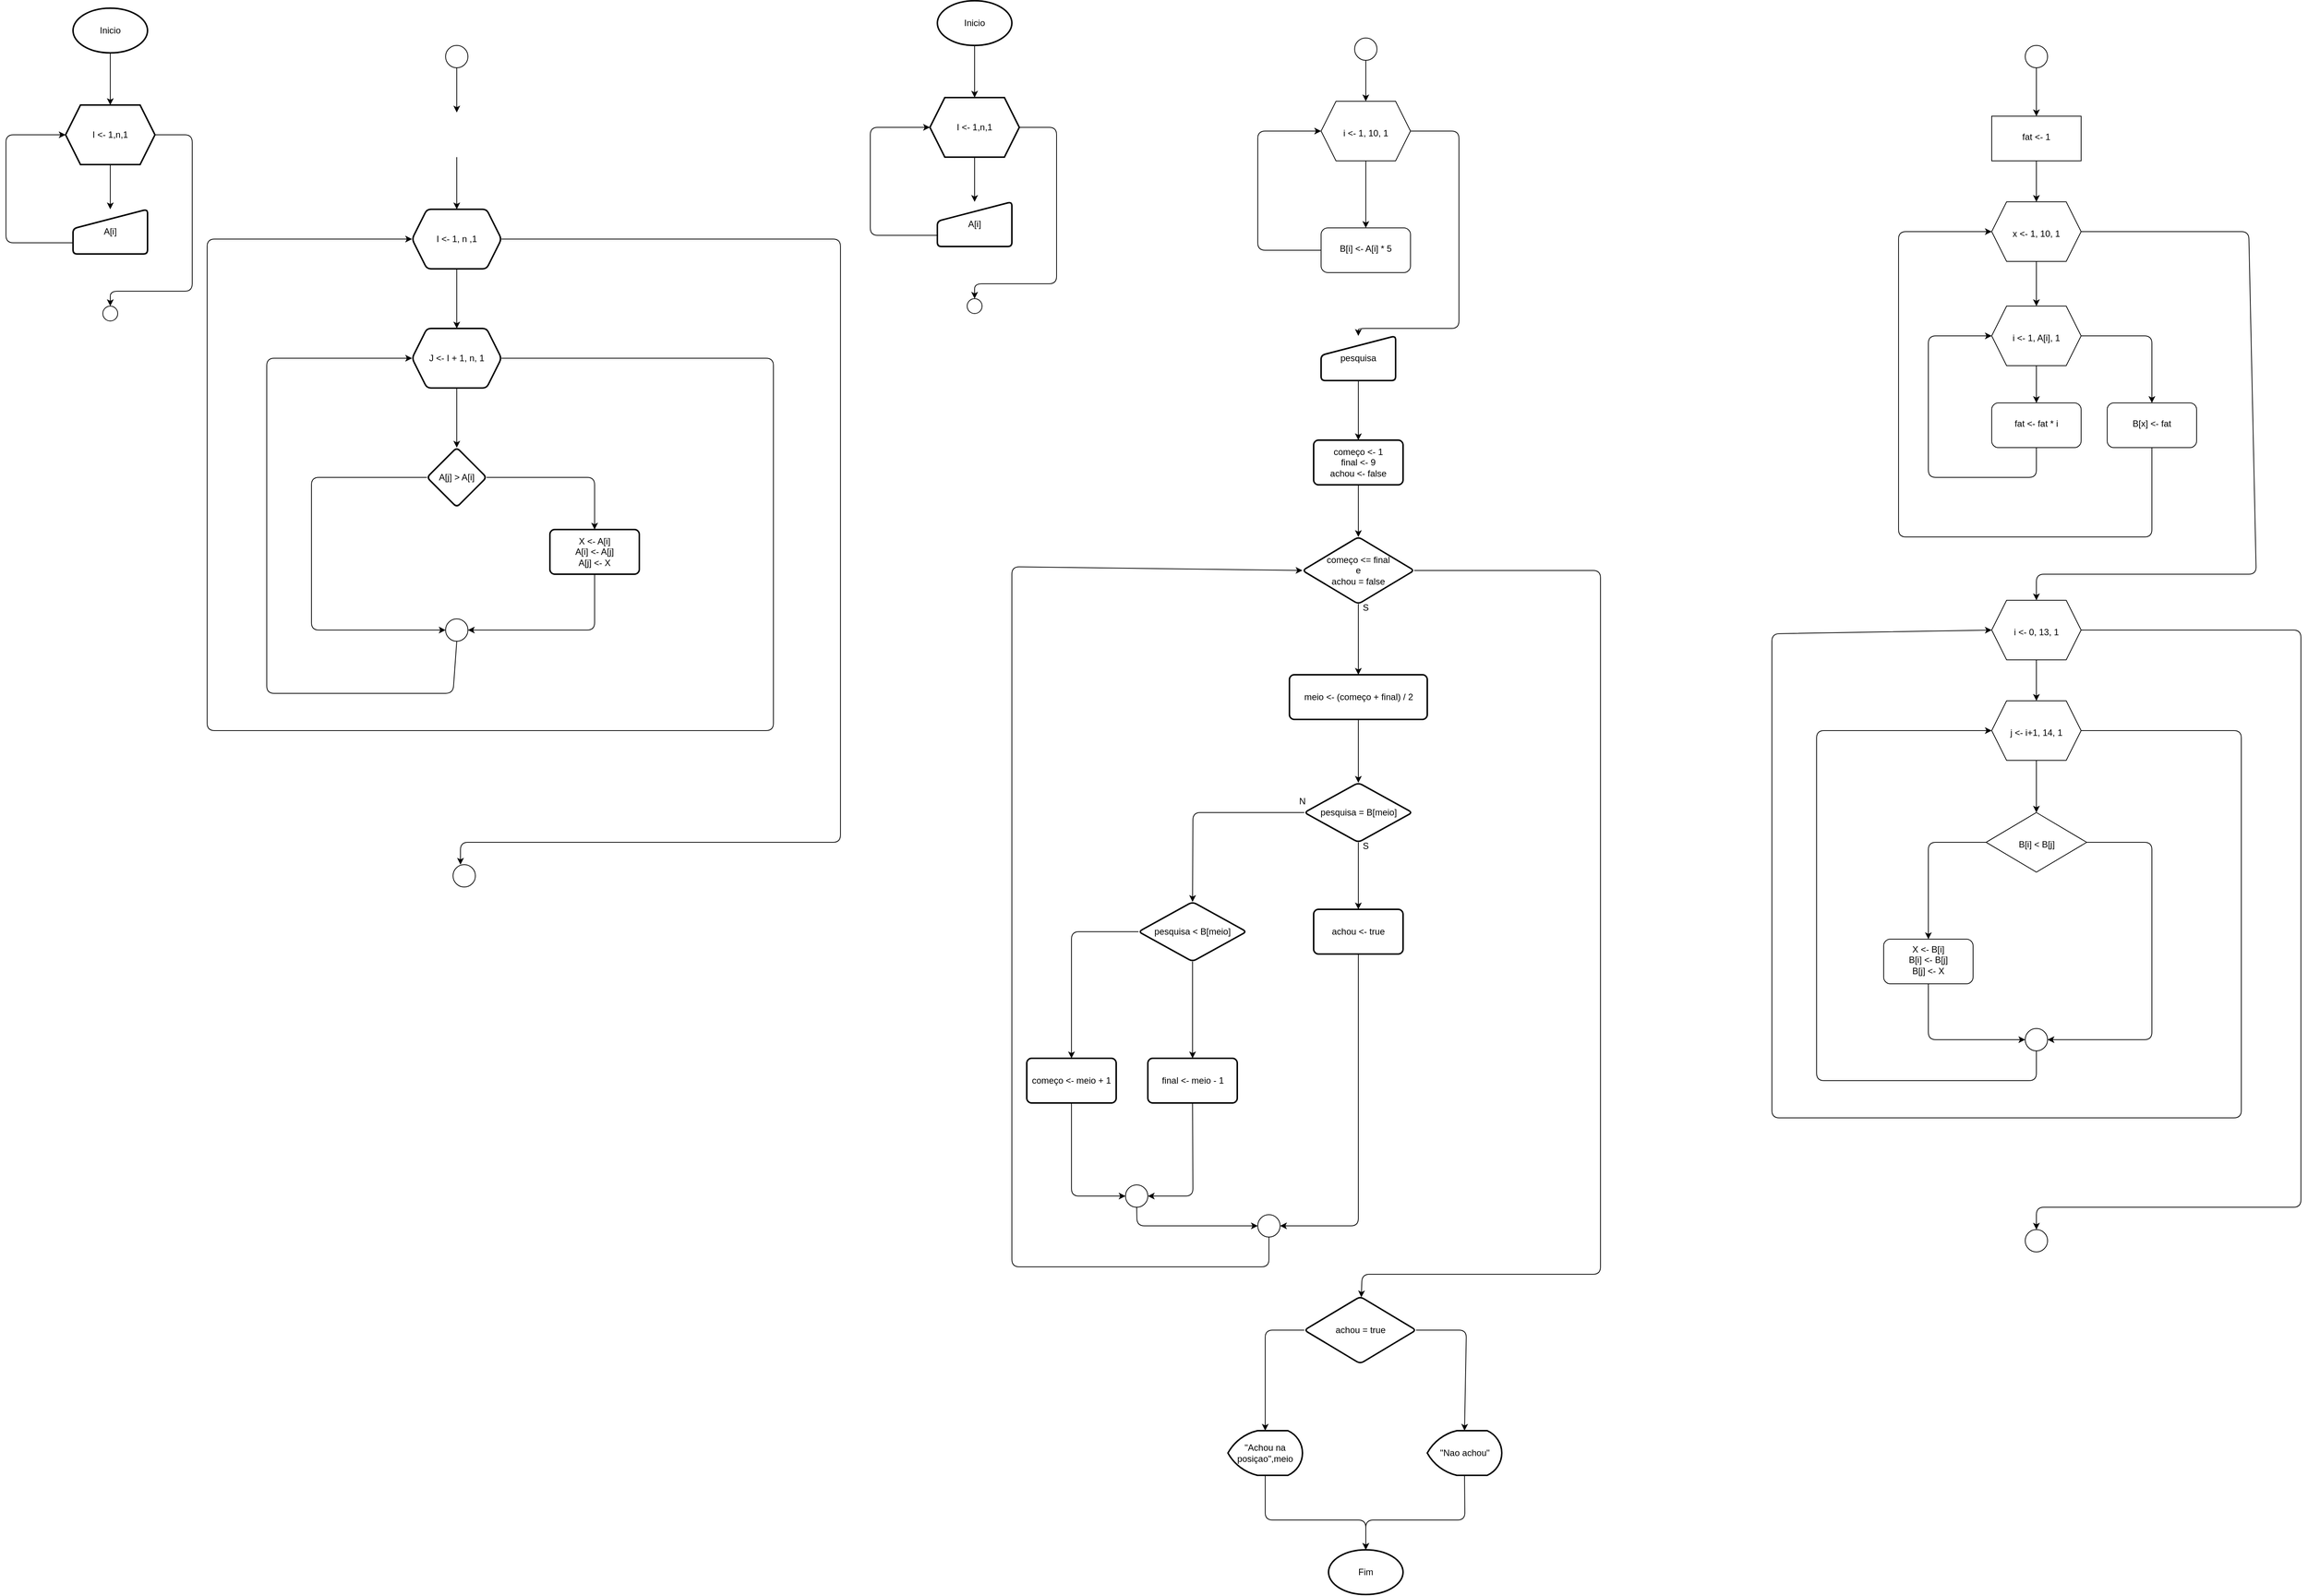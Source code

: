 <mxfile>
    <diagram id="SR4lrHe_ke9wJeUAwPD9" name="Page-1">
        <mxGraphModel dx="1810" dy="1032" grid="1" gridSize="10" guides="1" tooltips="1" connect="1" arrows="1" fold="1" page="1" pageScale="1" pageWidth="850" pageHeight="1100" math="0" shadow="0">
            <root>
                <mxCell id="0"/>
                <mxCell id="1" parent="0"/>
                <mxCell id="6" value="" style="edgeStyle=none;html=1;" parent="1" source="2" target="5" edge="1">
                    <mxGeometry relative="1" as="geometry"/>
                </mxCell>
                <mxCell id="2" value="Inicio" style="strokeWidth=2;html=1;shape=mxgraph.flowchart.start_1;whiteSpace=wrap;" parent="1" vertex="1">
                    <mxGeometry x="130" y="80" width="100" height="60" as="geometry"/>
                </mxCell>
                <mxCell id="8" value="" style="edgeStyle=none;html=1;" parent="1" source="5" target="7" edge="1">
                    <mxGeometry relative="1" as="geometry"/>
                </mxCell>
                <mxCell id="11" style="edgeStyle=none;html=1;exitX=1;exitY=0.5;exitDx=0;exitDy=0;entryX=0.5;entryY=0;entryDx=0;entryDy=0;entryPerimeter=0;" parent="1" source="5" target="10" edge="1">
                    <mxGeometry relative="1" as="geometry">
                        <Array as="points">
                            <mxPoint x="290" y="250"/>
                            <mxPoint x="290" y="460"/>
                            <mxPoint x="180" y="460"/>
                        </Array>
                    </mxGeometry>
                </mxCell>
                <mxCell id="5" value="I &amp;lt;- 1,n,1" style="shape=hexagon;perimeter=hexagonPerimeter2;whiteSpace=wrap;html=1;fixedSize=1;strokeWidth=2;" parent="1" vertex="1">
                    <mxGeometry x="120" y="210" width="120" height="80" as="geometry"/>
                </mxCell>
                <mxCell id="9" style="edgeStyle=none;html=1;exitX=0;exitY=0.75;exitDx=0;exitDy=0;entryX=0;entryY=0.5;entryDx=0;entryDy=0;" parent="1" source="7" target="5" edge="1">
                    <mxGeometry relative="1" as="geometry">
                        <Array as="points">
                            <mxPoint x="40" y="395"/>
                            <mxPoint x="40" y="250"/>
                        </Array>
                    </mxGeometry>
                </mxCell>
                <mxCell id="7" value="A[i]" style="html=1;strokeWidth=2;shape=manualInput;whiteSpace=wrap;rounded=1;size=26;arcSize=11;" parent="1" vertex="1">
                    <mxGeometry x="130" y="350" width="100" height="60" as="geometry"/>
                </mxCell>
                <mxCell id="10" value="" style="verticalLabelPosition=bottom;verticalAlign=top;html=1;shape=mxgraph.flowchart.on-page_reference;" parent="1" vertex="1">
                    <mxGeometry x="170" y="480" width="20" height="20" as="geometry"/>
                </mxCell>
                <mxCell id="14" value="" style="edgeStyle=none;html=1;" parent="1" source="12" edge="1">
                    <mxGeometry relative="1" as="geometry">
                        <mxPoint x="645" y="220" as="targetPoint"/>
                    </mxGeometry>
                </mxCell>
                <mxCell id="12" value="" style="verticalLabelPosition=bottom;verticalAlign=top;html=1;shape=mxgraph.flowchart.on-page_reference;" parent="1" vertex="1">
                    <mxGeometry x="630" y="130" width="30" height="30" as="geometry"/>
                </mxCell>
                <mxCell id="18" value="" style="edgeStyle=none;html=1;" parent="1" target="17" edge="1">
                    <mxGeometry relative="1" as="geometry">
                        <mxPoint x="645" y="280" as="sourcePoint"/>
                    </mxGeometry>
                </mxCell>
                <mxCell id="20" value="" style="edgeStyle=none;html=1;" parent="1" source="17" target="19" edge="1">
                    <mxGeometry relative="1" as="geometry"/>
                </mxCell>
                <mxCell id="37" style="edgeStyle=none;html=1;exitX=1;exitY=0.5;exitDx=0;exitDy=0;" parent="1" source="17" edge="1">
                    <mxGeometry relative="1" as="geometry">
                        <mxPoint x="650" y="1230" as="targetPoint"/>
                        <Array as="points">
                            <mxPoint x="1160" y="390"/>
                            <mxPoint x="1160" y="1200"/>
                            <mxPoint x="650" y="1200"/>
                        </Array>
                    </mxGeometry>
                </mxCell>
                <mxCell id="17" value="I &amp;lt;- 1, n ,1" style="shape=hexagon;perimeter=hexagonPerimeter2;whiteSpace=wrap;html=1;fixedSize=1;strokeWidth=2;rounded=1;arcSize=11;" parent="1" vertex="1">
                    <mxGeometry x="585" y="350" width="120" height="80" as="geometry"/>
                </mxCell>
                <mxCell id="23" value="" style="edgeStyle=none;html=1;" parent="1" source="19" target="22" edge="1">
                    <mxGeometry relative="1" as="geometry"/>
                </mxCell>
                <mxCell id="35" style="edgeStyle=none;html=1;exitX=1;exitY=0.5;exitDx=0;exitDy=0;entryX=0;entryY=0.5;entryDx=0;entryDy=0;" parent="1" source="19" target="17" edge="1">
                    <mxGeometry relative="1" as="geometry">
                        <Array as="points">
                            <mxPoint x="1070" y="550"/>
                            <mxPoint x="1070" y="1050"/>
                            <mxPoint x="310" y="1050"/>
                            <mxPoint x="310" y="390"/>
                        </Array>
                    </mxGeometry>
                </mxCell>
                <mxCell id="19" value="J &amp;lt;- I + 1, n, 1" style="shape=hexagon;perimeter=hexagonPerimeter2;whiteSpace=wrap;html=1;fixedSize=1;strokeWidth=2;rounded=1;arcSize=11;" parent="1" vertex="1">
                    <mxGeometry x="585" y="510" width="120" height="80" as="geometry"/>
                </mxCell>
                <mxCell id="27" style="edgeStyle=none;html=1;exitX=1;exitY=0.5;exitDx=0;exitDy=0;entryX=0.5;entryY=0;entryDx=0;entryDy=0;" parent="1" source="22" target="24" edge="1">
                    <mxGeometry relative="1" as="geometry">
                        <Array as="points">
                            <mxPoint x="730" y="710"/>
                            <mxPoint x="830" y="710"/>
                        </Array>
                    </mxGeometry>
                </mxCell>
                <mxCell id="30" style="edgeStyle=none;html=1;exitX=0;exitY=0.5;exitDx=0;exitDy=0;entryX=0;entryY=0.5;entryDx=0;entryDy=0;entryPerimeter=0;" parent="1" source="22" target="28" edge="1">
                    <mxGeometry relative="1" as="geometry">
                        <Array as="points">
                            <mxPoint x="450" y="710"/>
                            <mxPoint x="450" y="915"/>
                        </Array>
                    </mxGeometry>
                </mxCell>
                <mxCell id="22" value="A[j] &amp;gt; A[i]" style="rhombus;whiteSpace=wrap;html=1;strokeWidth=2;rounded=1;arcSize=11;" parent="1" vertex="1">
                    <mxGeometry x="605" y="670" width="80" height="80" as="geometry"/>
                </mxCell>
                <mxCell id="29" style="edgeStyle=none;html=1;exitX=0.5;exitY=1;exitDx=0;exitDy=0;entryX=1;entryY=0.5;entryDx=0;entryDy=0;entryPerimeter=0;" parent="1" source="24" target="28" edge="1">
                    <mxGeometry relative="1" as="geometry">
                        <Array as="points">
                            <mxPoint x="830" y="915"/>
                        </Array>
                    </mxGeometry>
                </mxCell>
                <mxCell id="24" value="X &amp;lt;- A[i]&lt;br&gt;A[i] &amp;lt;- A[j]&lt;br&gt;A[j] &amp;lt;- X" style="whiteSpace=wrap;html=1;strokeWidth=2;rounded=1;arcSize=11;" parent="1" vertex="1">
                    <mxGeometry x="770" y="780" width="120" height="60" as="geometry"/>
                </mxCell>
                <mxCell id="33" style="edgeStyle=none;html=1;exitX=0.5;exitY=1;exitDx=0;exitDy=0;exitPerimeter=0;entryX=0;entryY=0.5;entryDx=0;entryDy=0;" parent="1" source="28" target="19" edge="1">
                    <mxGeometry relative="1" as="geometry">
                        <Array as="points">
                            <mxPoint x="640" y="1000"/>
                            <mxPoint x="390" y="1000"/>
                            <mxPoint x="390" y="550"/>
                        </Array>
                    </mxGeometry>
                </mxCell>
                <mxCell id="28" value="" style="verticalLabelPosition=bottom;verticalAlign=top;html=1;shape=mxgraph.flowchart.on-page_reference;" parent="1" vertex="1">
                    <mxGeometry x="630" y="900" width="30" height="30" as="geometry"/>
                </mxCell>
                <mxCell id="38" value="" style="verticalLabelPosition=bottom;verticalAlign=top;html=1;shape=mxgraph.flowchart.on-page_reference;" parent="1" vertex="1">
                    <mxGeometry x="640" y="1230" width="30" height="30" as="geometry"/>
                </mxCell>
                <mxCell id="49" value="" style="edgeStyle=none;html=1;" parent="1" source="50" target="53" edge="1">
                    <mxGeometry relative="1" as="geometry"/>
                </mxCell>
                <mxCell id="50" value="Inicio" style="strokeWidth=2;html=1;shape=mxgraph.flowchart.start_1;whiteSpace=wrap;" parent="1" vertex="1">
                    <mxGeometry x="1290" y="70" width="100" height="60" as="geometry"/>
                </mxCell>
                <mxCell id="51" value="" style="edgeStyle=none;html=1;" parent="1" source="53" target="55" edge="1">
                    <mxGeometry relative="1" as="geometry"/>
                </mxCell>
                <mxCell id="52" style="edgeStyle=none;html=1;exitX=1;exitY=0.5;exitDx=0;exitDy=0;entryX=0.5;entryY=0;entryDx=0;entryDy=0;entryPerimeter=0;" parent="1" source="53" target="56" edge="1">
                    <mxGeometry relative="1" as="geometry">
                        <Array as="points">
                            <mxPoint x="1450" y="240"/>
                            <mxPoint x="1450" y="450"/>
                            <mxPoint x="1340" y="450"/>
                        </Array>
                    </mxGeometry>
                </mxCell>
                <mxCell id="53" value="I &amp;lt;- 1,n,1" style="shape=hexagon;perimeter=hexagonPerimeter2;whiteSpace=wrap;html=1;fixedSize=1;strokeWidth=2;" parent="1" vertex="1">
                    <mxGeometry x="1280" y="200" width="120" height="80" as="geometry"/>
                </mxCell>
                <mxCell id="54" style="edgeStyle=none;html=1;exitX=0;exitY=0.75;exitDx=0;exitDy=0;entryX=0;entryY=0.5;entryDx=0;entryDy=0;" parent="1" source="55" target="53" edge="1">
                    <mxGeometry relative="1" as="geometry">
                        <Array as="points">
                            <mxPoint x="1200" y="385"/>
                            <mxPoint x="1200" y="240"/>
                        </Array>
                    </mxGeometry>
                </mxCell>
                <mxCell id="55" value="A[i]" style="html=1;strokeWidth=2;shape=manualInput;whiteSpace=wrap;rounded=1;size=26;arcSize=11;" parent="1" vertex="1">
                    <mxGeometry x="1290" y="340" width="100" height="60" as="geometry"/>
                </mxCell>
                <mxCell id="56" value="" style="verticalLabelPosition=bottom;verticalAlign=top;html=1;shape=mxgraph.flowchart.on-page_reference;" parent="1" vertex="1">
                    <mxGeometry x="1330" y="470" width="20" height="20" as="geometry"/>
                </mxCell>
                <mxCell id="59" value="" style="edgeStyle=none;html=1;" parent="1" source="57" target="58" edge="1">
                    <mxGeometry relative="1" as="geometry"/>
                </mxCell>
                <mxCell id="57" value="" style="verticalLabelPosition=bottom;verticalAlign=top;html=1;shape=mxgraph.flowchart.on-page_reference;" parent="1" vertex="1">
                    <mxGeometry x="1850" y="120" width="30" height="30" as="geometry"/>
                </mxCell>
                <mxCell id="62" value="" style="edgeStyle=none;html=1;" parent="1" source="58" target="61" edge="1">
                    <mxGeometry relative="1" as="geometry"/>
                </mxCell>
                <mxCell id="65" style="edgeStyle=none;html=1;exitX=1;exitY=0.5;exitDx=0;exitDy=0;entryX=0.5;entryY=0;entryDx=0;entryDy=0;" parent="1" source="58" target="64" edge="1">
                    <mxGeometry relative="1" as="geometry">
                        <Array as="points">
                            <mxPoint x="1990" y="245"/>
                            <mxPoint x="1990" y="510"/>
                            <mxPoint x="1855" y="510"/>
                        </Array>
                    </mxGeometry>
                </mxCell>
                <mxCell id="58" value="&lt;br&gt;&lt;br&gt;i &amp;lt;- 1, 10, 1" style="shape=hexagon;perimeter=hexagonPerimeter2;whiteSpace=wrap;html=1;fixedSize=1;verticalAlign=top;" parent="1" vertex="1">
                    <mxGeometry x="1805" y="205" width="120" height="80" as="geometry"/>
                </mxCell>
                <mxCell id="63" style="edgeStyle=none;html=1;exitX=0;exitY=0.5;exitDx=0;exitDy=0;entryX=0;entryY=0.5;entryDx=0;entryDy=0;" parent="1" source="61" target="58" edge="1">
                    <mxGeometry relative="1" as="geometry">
                        <Array as="points">
                            <mxPoint x="1720" y="405"/>
                            <mxPoint x="1720" y="245"/>
                        </Array>
                    </mxGeometry>
                </mxCell>
                <mxCell id="61" value="&lt;br&gt;B[i] &amp;lt;- A[i] * 5" style="rounded=1;whiteSpace=wrap;html=1;verticalAlign=top;" parent="1" vertex="1">
                    <mxGeometry x="1805" y="375" width="120" height="60" as="geometry"/>
                </mxCell>
                <mxCell id="67" value="" style="edgeStyle=none;html=1;" parent="1" source="64" target="66" edge="1">
                    <mxGeometry relative="1" as="geometry"/>
                </mxCell>
                <mxCell id="64" value="pesquisa" style="html=1;strokeWidth=2;shape=manualInput;whiteSpace=wrap;rounded=1;size=26;arcSize=11;" parent="1" vertex="1">
                    <mxGeometry x="1805" y="520" width="100" height="60" as="geometry"/>
                </mxCell>
                <mxCell id="69" value="" style="edgeStyle=none;html=1;" parent="1" source="66" target="68" edge="1">
                    <mxGeometry relative="1" as="geometry"/>
                </mxCell>
                <mxCell id="66" value="começo &amp;lt;- 1&lt;br&gt;final &amp;lt;- 9&lt;br&gt;achou &amp;lt;- false" style="rounded=1;whiteSpace=wrap;html=1;strokeWidth=2;arcSize=11;" parent="1" vertex="1">
                    <mxGeometry x="1795" y="660" width="120" height="60" as="geometry"/>
                </mxCell>
                <mxCell id="71" value="" style="edgeStyle=none;html=1;" parent="1" source="68" target="70" edge="1">
                    <mxGeometry relative="1" as="geometry"/>
                </mxCell>
                <mxCell id="92" style="edgeStyle=none;html=1;exitX=1;exitY=0.5;exitDx=0;exitDy=0;" parent="1" source="68" target="91" edge="1">
                    <mxGeometry relative="1" as="geometry">
                        <Array as="points">
                            <mxPoint x="2180" y="835"/>
                            <mxPoint x="2180" y="1780"/>
                            <mxPoint x="1860" y="1780"/>
                        </Array>
                    </mxGeometry>
                </mxCell>
                <mxCell id="68" value="começo &amp;lt;= final&lt;br&gt;e&lt;br&gt;achou = false" style="rhombus;whiteSpace=wrap;html=1;rounded=1;strokeWidth=2;arcSize=11;" parent="1" vertex="1">
                    <mxGeometry x="1780" y="790" width="150" height="90" as="geometry"/>
                </mxCell>
                <mxCell id="73" value="" style="edgeStyle=none;html=1;" parent="1" source="70" target="72" edge="1">
                    <mxGeometry relative="1" as="geometry"/>
                </mxCell>
                <mxCell id="70" value="meio &amp;lt;- (começo + final) / 2" style="whiteSpace=wrap;html=1;rounded=1;strokeWidth=2;arcSize=11;" parent="1" vertex="1">
                    <mxGeometry x="1762.5" y="975" width="185" height="60" as="geometry"/>
                </mxCell>
                <mxCell id="76" value="" style="edgeStyle=none;html=1;" parent="1" source="72" target="75" edge="1">
                    <mxGeometry relative="1" as="geometry"/>
                </mxCell>
                <mxCell id="79" style="edgeStyle=none;html=1;exitX=0;exitY=0.5;exitDx=0;exitDy=0;entryX=0.5;entryY=0;entryDx=0;entryDy=0;" parent="1" source="72" target="78" edge="1">
                    <mxGeometry relative="1" as="geometry">
                        <Array as="points">
                            <mxPoint x="1633" y="1160"/>
                        </Array>
                    </mxGeometry>
                </mxCell>
                <mxCell id="72" value="pesquisa = B[meio]" style="rhombus;whiteSpace=wrap;html=1;rounded=1;strokeWidth=2;arcSize=11;" parent="1" vertex="1">
                    <mxGeometry x="1782.5" y="1120" width="145" height="80" as="geometry"/>
                </mxCell>
                <mxCell id="74" value="S" style="text;html=1;strokeColor=none;fillColor=none;align=center;verticalAlign=middle;whiteSpace=wrap;rounded=0;" parent="1" vertex="1">
                    <mxGeometry x="1835" y="870" width="60" height="30" as="geometry"/>
                </mxCell>
                <mxCell id="88" style="edgeStyle=none;html=1;exitX=0.5;exitY=1;exitDx=0;exitDy=0;entryX=1;entryY=0.5;entryDx=0;entryDy=0;entryPerimeter=0;" parent="1" source="75" target="87" edge="1">
                    <mxGeometry relative="1" as="geometry">
                        <Array as="points">
                            <mxPoint x="1855" y="1715"/>
                        </Array>
                    </mxGeometry>
                </mxCell>
                <mxCell id="75" value="achou &amp;lt;- true" style="rounded=1;whiteSpace=wrap;html=1;strokeWidth=2;arcSize=11;" parent="1" vertex="1">
                    <mxGeometry x="1795" y="1290" width="120" height="60" as="geometry"/>
                </mxCell>
                <mxCell id="77" value="S" style="text;html=1;strokeColor=none;fillColor=none;align=center;verticalAlign=middle;whiteSpace=wrap;rounded=0;" parent="1" vertex="1">
                    <mxGeometry x="1835" y="1190" width="60" height="30" as="geometry"/>
                </mxCell>
                <mxCell id="81" style="edgeStyle=none;html=1;exitX=0;exitY=0.5;exitDx=0;exitDy=0;entryX=0.5;entryY=0;entryDx=0;entryDy=0;" parent="1" source="78" target="80" edge="1">
                    <mxGeometry relative="1" as="geometry">
                        <Array as="points">
                            <mxPoint x="1470" y="1320"/>
                        </Array>
                    </mxGeometry>
                </mxCell>
                <mxCell id="83" value="" style="edgeStyle=none;html=1;" parent="1" source="78" target="82" edge="1">
                    <mxGeometry relative="1" as="geometry"/>
                </mxCell>
                <mxCell id="78" value="pesquisa &amp;lt; B[meio]" style="rhombus;whiteSpace=wrap;html=1;rounded=1;strokeWidth=2;arcSize=11;" parent="1" vertex="1">
                    <mxGeometry x="1560" y="1280" width="145" height="80" as="geometry"/>
                </mxCell>
                <mxCell id="85" style="edgeStyle=none;html=1;exitX=0.5;exitY=1;exitDx=0;exitDy=0;entryX=0;entryY=0.5;entryDx=0;entryDy=0;entryPerimeter=0;" parent="1" source="80" target="84" edge="1">
                    <mxGeometry relative="1" as="geometry">
                        <Array as="points">
                            <mxPoint x="1470" y="1675"/>
                        </Array>
                    </mxGeometry>
                </mxCell>
                <mxCell id="80" value="começo &amp;lt;- meio + 1" style="rounded=1;whiteSpace=wrap;html=1;strokeWidth=2;arcSize=11;" parent="1" vertex="1">
                    <mxGeometry x="1410" y="1490" width="120" height="60" as="geometry"/>
                </mxCell>
                <mxCell id="86" style="edgeStyle=none;html=1;exitX=0.5;exitY=1;exitDx=0;exitDy=0;entryX=1;entryY=0.5;entryDx=0;entryDy=0;entryPerimeter=0;" parent="1" source="82" target="84" edge="1">
                    <mxGeometry relative="1" as="geometry">
                        <Array as="points">
                            <mxPoint x="1633" y="1675"/>
                        </Array>
                    </mxGeometry>
                </mxCell>
                <mxCell id="82" value="final &amp;lt;- meio - 1" style="whiteSpace=wrap;html=1;rounded=1;strokeWidth=2;arcSize=11;" parent="1" vertex="1">
                    <mxGeometry x="1572.5" y="1490" width="120" height="60" as="geometry"/>
                </mxCell>
                <mxCell id="89" style="edgeStyle=none;html=1;exitX=0.5;exitY=1;exitDx=0;exitDy=0;exitPerimeter=0;entryX=0;entryY=0.5;entryDx=0;entryDy=0;entryPerimeter=0;" parent="1" source="84" target="87" edge="1">
                    <mxGeometry relative="1" as="geometry">
                        <Array as="points">
                            <mxPoint x="1558" y="1715"/>
                        </Array>
                    </mxGeometry>
                </mxCell>
                <mxCell id="84" value="" style="verticalLabelPosition=bottom;verticalAlign=top;html=1;shape=mxgraph.flowchart.on-page_reference;" parent="1" vertex="1">
                    <mxGeometry x="1542.5" y="1660" width="30" height="30" as="geometry"/>
                </mxCell>
                <mxCell id="90" style="edgeStyle=none;html=1;exitX=0.5;exitY=1;exitDx=0;exitDy=0;exitPerimeter=0;entryX=0;entryY=0.5;entryDx=0;entryDy=0;" parent="1" source="87" target="68" edge="1">
                    <mxGeometry relative="1" as="geometry">
                        <Array as="points">
                            <mxPoint x="1735" y="1770"/>
                            <mxPoint x="1390" y="1770"/>
                            <mxPoint x="1390" y="830"/>
                        </Array>
                    </mxGeometry>
                </mxCell>
                <mxCell id="87" value="" style="verticalLabelPosition=bottom;verticalAlign=top;html=1;shape=mxgraph.flowchart.on-page_reference;" parent="1" vertex="1">
                    <mxGeometry x="1720" y="1700" width="30" height="30" as="geometry"/>
                </mxCell>
                <mxCell id="96" style="edgeStyle=none;html=1;exitX=0;exitY=0.5;exitDx=0;exitDy=0;" parent="1" source="91" target="95" edge="1">
                    <mxGeometry relative="1" as="geometry">
                        <Array as="points">
                            <mxPoint x="1730" y="1855"/>
                        </Array>
                    </mxGeometry>
                </mxCell>
                <mxCell id="97" style="edgeStyle=none;html=1;exitX=1;exitY=0.5;exitDx=0;exitDy=0;entryX=0.5;entryY=0;entryDx=0;entryDy=0;entryPerimeter=0;" parent="1" source="91" target="94" edge="1">
                    <mxGeometry relative="1" as="geometry">
                        <Array as="points">
                            <mxPoint x="2000" y="1855"/>
                        </Array>
                    </mxGeometry>
                </mxCell>
                <mxCell id="91" value="achou = true" style="rhombus;whiteSpace=wrap;html=1;rounded=1;strokeWidth=2;arcSize=11;" parent="1" vertex="1">
                    <mxGeometry x="1782.5" y="1810" width="150" height="90" as="geometry"/>
                </mxCell>
                <mxCell id="93" value="N" style="text;html=1;strokeColor=none;fillColor=none;align=center;verticalAlign=middle;whiteSpace=wrap;rounded=0;" parent="1" vertex="1">
                    <mxGeometry x="1750" y="1130" width="60" height="30" as="geometry"/>
                </mxCell>
                <mxCell id="100" style="edgeStyle=none;html=1;exitX=0.5;exitY=1;exitDx=0;exitDy=0;exitPerimeter=0;entryX=0.5;entryY=0;entryDx=0;entryDy=0;entryPerimeter=0;" parent="1" source="94" target="98" edge="1">
                    <mxGeometry relative="1" as="geometry">
                        <Array as="points">
                            <mxPoint x="1998" y="2110"/>
                            <mxPoint x="1865" y="2110"/>
                        </Array>
                    </mxGeometry>
                </mxCell>
                <mxCell id="94" value="&quot;Nao achou&quot;" style="strokeWidth=2;html=1;shape=mxgraph.flowchart.display;whiteSpace=wrap;" parent="1" vertex="1">
                    <mxGeometry x="1947.5" y="1990" width="100" height="60" as="geometry"/>
                </mxCell>
                <mxCell id="99" style="edgeStyle=none;html=1;exitX=0.5;exitY=1;exitDx=0;exitDy=0;exitPerimeter=0;entryX=0.5;entryY=0;entryDx=0;entryDy=0;entryPerimeter=0;" parent="1" source="95" target="98" edge="1">
                    <mxGeometry relative="1" as="geometry">
                        <Array as="points">
                            <mxPoint x="1730" y="2110"/>
                            <mxPoint x="1865" y="2110"/>
                        </Array>
                    </mxGeometry>
                </mxCell>
                <mxCell id="95" value="&quot;Achou na posiçao&quot;,meio" style="strokeWidth=2;html=1;shape=mxgraph.flowchart.display;whiteSpace=wrap;" parent="1" vertex="1">
                    <mxGeometry x="1680" y="1990" width="100" height="60" as="geometry"/>
                </mxCell>
                <mxCell id="98" value="Fim" style="strokeWidth=2;html=1;shape=mxgraph.flowchart.start_1;whiteSpace=wrap;" parent="1" vertex="1">
                    <mxGeometry x="1815" y="2150" width="100" height="60" as="geometry"/>
                </mxCell>
                <mxCell id="108" value="" style="edgeStyle=none;html=1;" edge="1" parent="1" source="102" target="107">
                    <mxGeometry relative="1" as="geometry"/>
                </mxCell>
                <mxCell id="102" value="" style="verticalLabelPosition=bottom;verticalAlign=top;html=1;shape=mxgraph.flowchart.on-page_reference;" vertex="1" parent="1">
                    <mxGeometry x="2750" y="130" width="30" height="30" as="geometry"/>
                </mxCell>
                <mxCell id="110" value="" style="edgeStyle=none;html=1;" edge="1" parent="1" source="104">
                    <mxGeometry relative="1" as="geometry">
                        <mxPoint x="2765" y="480" as="targetPoint"/>
                    </mxGeometry>
                </mxCell>
                <mxCell id="129" style="edgeStyle=none;html=1;exitX=1;exitY=0.5;exitDx=0;exitDy=0;entryX=0.5;entryY=0;entryDx=0;entryDy=0;" edge="1" parent="1" source="104" target="128">
                    <mxGeometry relative="1" as="geometry">
                        <Array as="points">
                            <mxPoint x="3050" y="380"/>
                            <mxPoint x="3060" y="840"/>
                            <mxPoint x="2765" y="840"/>
                        </Array>
                    </mxGeometry>
                </mxCell>
                <mxCell id="104" value="&lt;br&gt;&lt;br&gt;x &amp;lt;- 1, 10, 1" style="shape=hexagon;perimeter=hexagonPerimeter2;whiteSpace=wrap;html=1;fixedSize=1;verticalAlign=top;" vertex="1" parent="1">
                    <mxGeometry x="2705" y="340" width="120" height="80" as="geometry"/>
                </mxCell>
                <mxCell id="121" style="edgeStyle=none;html=1;exitX=0.5;exitY=1;exitDx=0;exitDy=0;entryX=0;entryY=0.5;entryDx=0;entryDy=0;" edge="1" parent="1" source="106" target="119">
                    <mxGeometry relative="1" as="geometry">
                        <Array as="points">
                            <mxPoint x="2765" y="710"/>
                            <mxPoint x="2620" y="710"/>
                            <mxPoint x="2620" y="520"/>
                        </Array>
                    </mxGeometry>
                </mxCell>
                <mxCell id="106" value="&lt;br&gt;fat &amp;lt;- fat * i" style="rounded=1;whiteSpace=wrap;html=1;verticalAlign=top;" vertex="1" parent="1">
                    <mxGeometry x="2705" y="610" width="120" height="60" as="geometry"/>
                </mxCell>
                <mxCell id="126" value="" style="edgeStyle=none;html=1;" edge="1" parent="1" source="107" target="104">
                    <mxGeometry relative="1" as="geometry"/>
                </mxCell>
                <mxCell id="107" value="&lt;br&gt;fat &amp;lt;- 1" style="whiteSpace=wrap;html=1;verticalAlign=top;" vertex="1" parent="1">
                    <mxGeometry x="2705" y="225" width="120" height="60" as="geometry"/>
                </mxCell>
                <mxCell id="120" value="" style="edgeStyle=none;html=1;" edge="1" parent="1" source="119" target="106">
                    <mxGeometry relative="1" as="geometry"/>
                </mxCell>
                <mxCell id="124" style="edgeStyle=none;html=1;exitX=1;exitY=0.5;exitDx=0;exitDy=0;entryX=0.5;entryY=0;entryDx=0;entryDy=0;" edge="1" parent="1" source="119" target="123">
                    <mxGeometry relative="1" as="geometry">
                        <Array as="points">
                            <mxPoint x="2920" y="520"/>
                        </Array>
                    </mxGeometry>
                </mxCell>
                <mxCell id="119" value="&lt;br&gt;&lt;br&gt;i &amp;lt;- 1, A[i], 1" style="shape=hexagon;perimeter=hexagonPerimeter2;whiteSpace=wrap;html=1;fixedSize=1;verticalAlign=top;" vertex="1" parent="1">
                    <mxGeometry x="2705" y="480" width="120" height="80" as="geometry"/>
                </mxCell>
                <mxCell id="125" style="edgeStyle=none;html=1;exitX=0.5;exitY=1;exitDx=0;exitDy=0;entryX=0;entryY=0.5;entryDx=0;entryDy=0;" edge="1" parent="1" source="123" target="104">
                    <mxGeometry relative="1" as="geometry">
                        <Array as="points">
                            <mxPoint x="2920" y="790"/>
                            <mxPoint x="2580" y="790"/>
                            <mxPoint x="2580" y="380"/>
                        </Array>
                    </mxGeometry>
                </mxCell>
                <mxCell id="123" value="&lt;br&gt;B[x] &amp;lt;- fat" style="rounded=1;whiteSpace=wrap;html=1;verticalAlign=top;" vertex="1" parent="1">
                    <mxGeometry x="2860" y="610" width="120" height="60" as="geometry"/>
                </mxCell>
                <mxCell id="131" value="" style="edgeStyle=none;html=1;" edge="1" parent="1" source="128" target="130">
                    <mxGeometry relative="1" as="geometry"/>
                </mxCell>
                <mxCell id="144" style="edgeStyle=none;html=1;exitX=1;exitY=0.5;exitDx=0;exitDy=0;entryX=0.5;entryY=0;entryDx=0;entryDy=0;entryPerimeter=0;" edge="1" parent="1" source="128" target="143">
                    <mxGeometry relative="1" as="geometry">
                        <Array as="points">
                            <mxPoint x="3120" y="915"/>
                            <mxPoint x="3120" y="1690"/>
                            <mxPoint x="2765" y="1690"/>
                        </Array>
                    </mxGeometry>
                </mxCell>
                <mxCell id="128" value="&lt;br&gt;&lt;br&gt;i &amp;lt;- 0, 13, 1" style="shape=hexagon;perimeter=hexagonPerimeter2;whiteSpace=wrap;html=1;fixedSize=1;verticalAlign=top;" vertex="1" parent="1">
                    <mxGeometry x="2705" y="875" width="120" height="80" as="geometry"/>
                </mxCell>
                <mxCell id="133" value="" style="edgeStyle=none;html=1;" edge="1" parent="1" source="130" target="132">
                    <mxGeometry relative="1" as="geometry"/>
                </mxCell>
                <mxCell id="141" style="edgeStyle=none;html=1;exitX=1;exitY=0.5;exitDx=0;exitDy=0;entryX=0;entryY=0.5;entryDx=0;entryDy=0;" edge="1" parent="1" source="130" target="128">
                    <mxGeometry relative="1" as="geometry">
                        <Array as="points">
                            <mxPoint x="3040" y="1050"/>
                            <mxPoint x="3040" y="1570"/>
                            <mxPoint x="2410" y="1570"/>
                            <mxPoint x="2410" y="920"/>
                        </Array>
                    </mxGeometry>
                </mxCell>
                <mxCell id="130" value="&lt;br&gt;&lt;br&gt;j &amp;lt;- i+1, 14, 1" style="shape=hexagon;perimeter=hexagonPerimeter2;whiteSpace=wrap;html=1;fixedSize=1;verticalAlign=top;" vertex="1" parent="1">
                    <mxGeometry x="2705" y="1010" width="120" height="80" as="geometry"/>
                </mxCell>
                <mxCell id="136" style="edgeStyle=none;html=1;exitX=0;exitY=0.5;exitDx=0;exitDy=0;entryX=0.5;entryY=0;entryDx=0;entryDy=0;" edge="1" parent="1" source="132" target="135">
                    <mxGeometry relative="1" as="geometry">
                        <Array as="points">
                            <mxPoint x="2620" y="1200"/>
                        </Array>
                    </mxGeometry>
                </mxCell>
                <mxCell id="139" style="edgeStyle=none;html=1;exitX=1;exitY=0.5;exitDx=0;exitDy=0;entryX=1;entryY=0.5;entryDx=0;entryDy=0;entryPerimeter=0;" edge="1" parent="1" source="132" target="137">
                    <mxGeometry relative="1" as="geometry">
                        <Array as="points">
                            <mxPoint x="2920" y="1200"/>
                            <mxPoint x="2920" y="1465"/>
                        </Array>
                    </mxGeometry>
                </mxCell>
                <mxCell id="132" value="&lt;br&gt;&lt;br&gt;B[i] &amp;lt; B[j]" style="rhombus;whiteSpace=wrap;html=1;verticalAlign=top;" vertex="1" parent="1">
                    <mxGeometry x="2697.5" y="1160" width="135" height="80" as="geometry"/>
                </mxCell>
                <mxCell id="138" style="edgeStyle=none;html=1;exitX=0.5;exitY=1;exitDx=0;exitDy=0;entryX=0;entryY=0.5;entryDx=0;entryDy=0;entryPerimeter=0;" edge="1" parent="1" source="135" target="137">
                    <mxGeometry relative="1" as="geometry">
                        <Array as="points">
                            <mxPoint x="2620" y="1465"/>
                        </Array>
                    </mxGeometry>
                </mxCell>
                <mxCell id="135" value="X &amp;lt;- B[i]&lt;br&gt;B[i] &amp;lt;- B[j]&lt;br&gt;B[j] &amp;lt;- X" style="rounded=1;whiteSpace=wrap;html=1;verticalAlign=top;" vertex="1" parent="1">
                    <mxGeometry x="2560" y="1330" width="120" height="60" as="geometry"/>
                </mxCell>
                <mxCell id="140" style="edgeStyle=none;html=1;exitX=0.5;exitY=1;exitDx=0;exitDy=0;exitPerimeter=0;entryX=0;entryY=0.5;entryDx=0;entryDy=0;" edge="1" parent="1" source="137" target="130">
                    <mxGeometry relative="1" as="geometry">
                        <Array as="points">
                            <mxPoint x="2765" y="1520"/>
                            <mxPoint x="2470" y="1520"/>
                            <mxPoint x="2470" y="1050"/>
                        </Array>
                    </mxGeometry>
                </mxCell>
                <mxCell id="137" value="" style="verticalLabelPosition=bottom;verticalAlign=top;html=1;shape=mxgraph.flowchart.on-page_reference;" vertex="1" parent="1">
                    <mxGeometry x="2750" y="1450" width="30" height="30" as="geometry"/>
                </mxCell>
                <mxCell id="143" value="" style="verticalLabelPosition=bottom;verticalAlign=top;html=1;shape=mxgraph.flowchart.on-page_reference;" vertex="1" parent="1">
                    <mxGeometry x="2750" y="1720" width="30" height="30" as="geometry"/>
                </mxCell>
            </root>
        </mxGraphModel>
    </diagram>
</mxfile>
